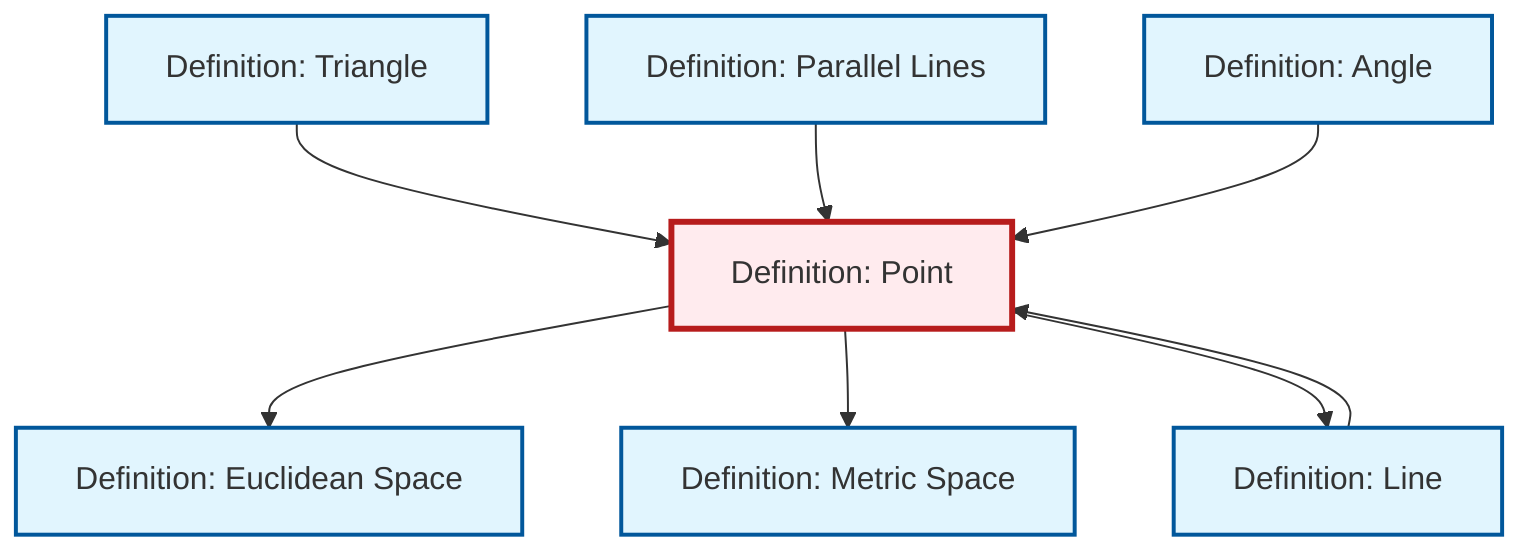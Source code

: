 graph TD
    classDef definition fill:#e1f5fe,stroke:#01579b,stroke-width:2px
    classDef theorem fill:#f3e5f5,stroke:#4a148c,stroke-width:2px
    classDef axiom fill:#fff3e0,stroke:#e65100,stroke-width:2px
    classDef example fill:#e8f5e9,stroke:#1b5e20,stroke-width:2px
    classDef current fill:#ffebee,stroke:#b71c1c,stroke-width:3px
    def-angle["Definition: Angle"]:::definition
    def-point["Definition: Point"]:::definition
    def-triangle["Definition: Triangle"]:::definition
    def-line["Definition: Line"]:::definition
    def-metric-space["Definition: Metric Space"]:::definition
    def-parallel["Definition: Parallel Lines"]:::definition
    def-euclidean-space["Definition: Euclidean Space"]:::definition
    def-line --> def-point
    def-triangle --> def-point
    def-point --> def-euclidean-space
    def-point --> def-metric-space
    def-parallel --> def-point
    def-point --> def-line
    def-angle --> def-point
    class def-point current